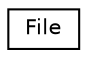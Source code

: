 digraph "Graphical Class Hierarchy"
{
 // LATEX_PDF_SIZE
  edge [fontname="Helvetica",fontsize="10",labelfontname="Helvetica",labelfontsize="10"];
  node [fontname="Helvetica",fontsize="10",shape=record];
  rankdir="LR";
  Node0 [label="File",height=0.2,width=0.4,color="black", fillcolor="white", style="filled",URL="$class_file.html",tooltip="Esta clase se va a encargar del manejo de ficheros asi como su análisis y extracción de datos...."];
}
